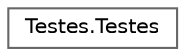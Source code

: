 digraph "Graphical Class Hierarchy"
{
 // LATEX_PDF_SIZE
  bgcolor="transparent";
  edge [fontname=Helvetica,fontsize=10,labelfontname=Helvetica,labelfontsize=10];
  node [fontname=Helvetica,fontsize=10,shape=box,height=0.2,width=0.4];
  rankdir="LR";
  Node0 [id="Node000000",label="Testes.Testes",height=0.2,width=0.4,color="grey40", fillcolor="white", style="filled",URL="$class_testes_1_1_testes.html",tooltip="Class que contem os testes."];
}

